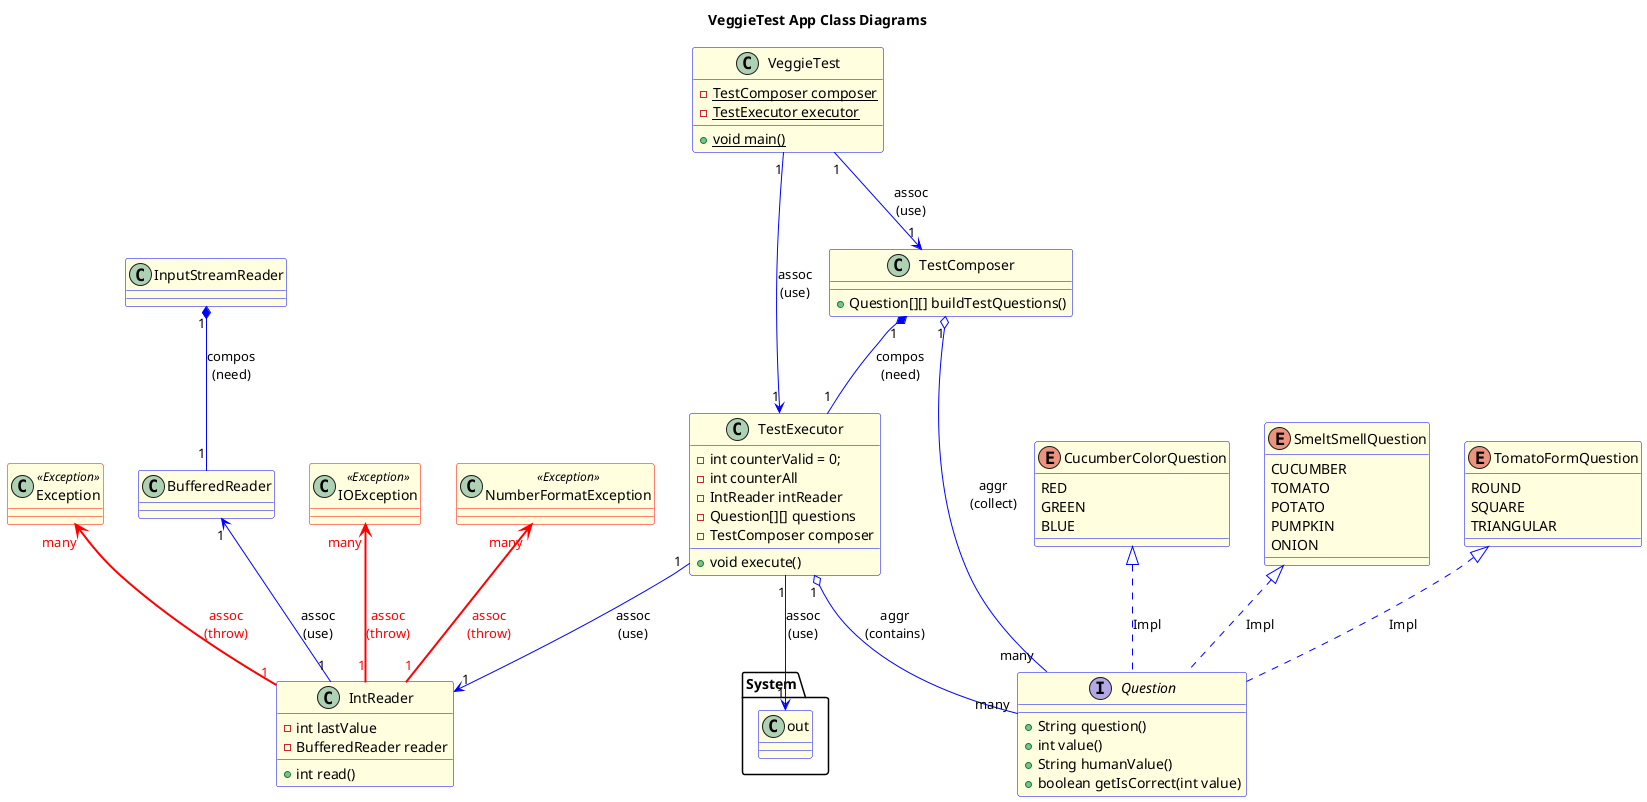 @startuml
'https://plantuml.com/class-diagram

scale 1.0
title VeggieTest App Class Diagrams
skinparam class {
  ' задаем светложёлтый цвет для фона классов по умолчанию
  BackgroundColor LightYellow
  ' задаем синий цвет для связей классов по умолчанию
  ArrowColor Blue
  ' задаем синий цвет для контуров классов по умолчанию
  BorderColor Blue
  ' задаем красный цвет для контуров классов, для которых шаблоном является Exc
    BorderColor<<Exception>> Red
}

' Exc
class IOException <<Exception>>
class NumberFormatException <<Exception>>
class Exception <<Exception>>

' IntReader
class InputStreamReader
class BufferedReader
class IntReader {
  {field} -int lastValue
  {field} -BufferedReader reader
  {method} +int read()
}
' Association
' IntReader использует IOException-а
IOException "many" <-- "1" IntReader #line:red;line.bold;text:red : assoc\n(throw)
' Association
' IntReader использует NumberFormatException-а
NumberFormatException "many" <-- "1" IntReader #line:red;line.bold;text:red : assoc\n(throw)
' Association
' IntReader использует Exception-а
Exception "many" <-- "1" IntReader #line:red;line.bold;text:red : assoc\n(throw)

' Association
' IntReader использует BufferedReader-а
BufferedReader "1" <-- "1" IntReader : assoc\n(use)
' Composition
' BufferedReader не может существовать без InputStreamReader
InputStreamReader "1" *-- "1" BufferedReader : compos\n(need)


' Question
/'
- private
# protected
~ package private
+ public
'/
interface Question {
  {method} +String question()
  {method} +int value()
  {method} +String humanValue()
  {method} +boolean getIsCorrect(int value)
}

enum SmeltSmellQuestion {
  CUCUMBER
  TOMATO
  POTATO
  PUMPKIN
  ONION
}
' Realization / Implementation
SmeltSmellQuestion <|.. Question : Impl
enum CucumberColorQuestion {
  RED
  GREEN
  BLUE
}
' Realization / Implementation
CucumberColorQuestion <|.. Question : Impl
enum TomatoFormQuestion {
  ROUND
  SQUARE
  TRIANGULAR
}
' Realization / Implementation
TomatoFormQuestion <|.. Question : Impl

' TestComposer
class TestComposer {
  {method} +Question[][] buildTestQuestions()
}
' Aggregation
' TestComposer собирает в себе Question-ы,
' но они могут существовать без TestComposer-а
TestComposer "1" o-- "many" Question : aggr\n(collect)

' System.out
class System.out
' TestExecutor
class TestExecutor {
  {field} -int counterValid = 0;
  {field} -int counterAll
  {field} -IntReader intReader
  {field} -Question[][] questions
  {field} -TestComposer composer
  {method} +void execute()
}
' Association
' TestExecutor использует IntReader-а
TestExecutor "1" --> "1" IntReader : assoc\n(use)
' Composition
' TestExecutor не может существовать без TestComposer-а
TestComposer "1" *-- "1" TestExecutor : compos\n(need)
' Aggregation
' TestExecutor собирает в себе Question-ы,
' но они могут существовать без TestExecutor-а
TestExecutor "1" o-- "many" Question : aggr\n(contains)
' Association
' TestExecutor использует System.out
TestExecutor "1" --> "1" System.out : assoc\n(use)

' VeggieTest
class VeggieTest {
  {field} {static} -TestComposer composer
  {field} {static} -TestExecutor executor
  {method} {static} +void main()
}
' Association
' VeggieTest использует TestComposer-а
VeggieTest "1" --> "1" TestComposer : assoc\n(use)
' Association
' VeggieTest использует TestExecutor-а
VeggieTest "1" --> "1" TestExecutor : assoc\n(use)

@enduml